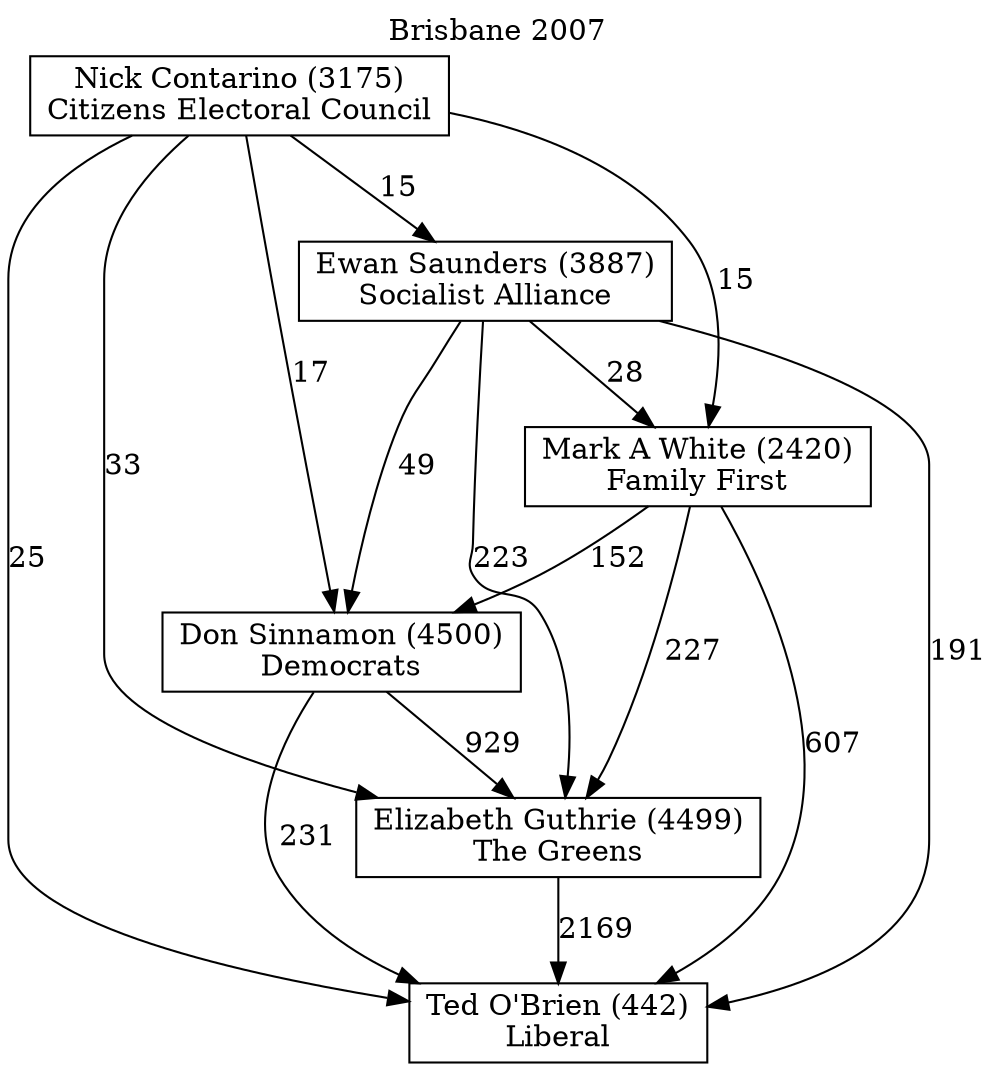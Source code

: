 // House preference flow
digraph "Ted O'Brien (442)_Brisbane_2007" {
	graph [label="Brisbane 2007" labelloc=t mclimit=2]
	node [shape=box]
	"Ted O'Brien (442)" [label="Ted O'Brien (442)
Liberal"]
	"Elizabeth Guthrie (4499)" [label="Elizabeth Guthrie (4499)
The Greens"]
	"Don Sinnamon (4500)" [label="Don Sinnamon (4500)
Democrats"]
	"Mark A White (2420)" [label="Mark A White (2420)
Family First"]
	"Ewan Saunders (3887)" [label="Ewan Saunders (3887)
Socialist Alliance"]
	"Nick Contarino (3175)" [label="Nick Contarino (3175)
Citizens Electoral Council"]
	"Elizabeth Guthrie (4499)" -> "Ted O'Brien (442)" [label=2169]
	"Don Sinnamon (4500)" -> "Elizabeth Guthrie (4499)" [label=929]
	"Mark A White (2420)" -> "Don Sinnamon (4500)" [label=152]
	"Ewan Saunders (3887)" -> "Mark A White (2420)" [label=28]
	"Nick Contarino (3175)" -> "Ewan Saunders (3887)" [label=15]
	"Don Sinnamon (4500)" -> "Ted O'Brien (442)" [label=231]
	"Mark A White (2420)" -> "Ted O'Brien (442)" [label=607]
	"Ewan Saunders (3887)" -> "Ted O'Brien (442)" [label=191]
	"Nick Contarino (3175)" -> "Ted O'Brien (442)" [label=25]
	"Nick Contarino (3175)" -> "Mark A White (2420)" [label=15]
	"Ewan Saunders (3887)" -> "Don Sinnamon (4500)" [label=49]
	"Nick Contarino (3175)" -> "Don Sinnamon (4500)" [label=17]
	"Mark A White (2420)" -> "Elizabeth Guthrie (4499)" [label=227]
	"Ewan Saunders (3887)" -> "Elizabeth Guthrie (4499)" [label=223]
	"Nick Contarino (3175)" -> "Elizabeth Guthrie (4499)" [label=33]
}
